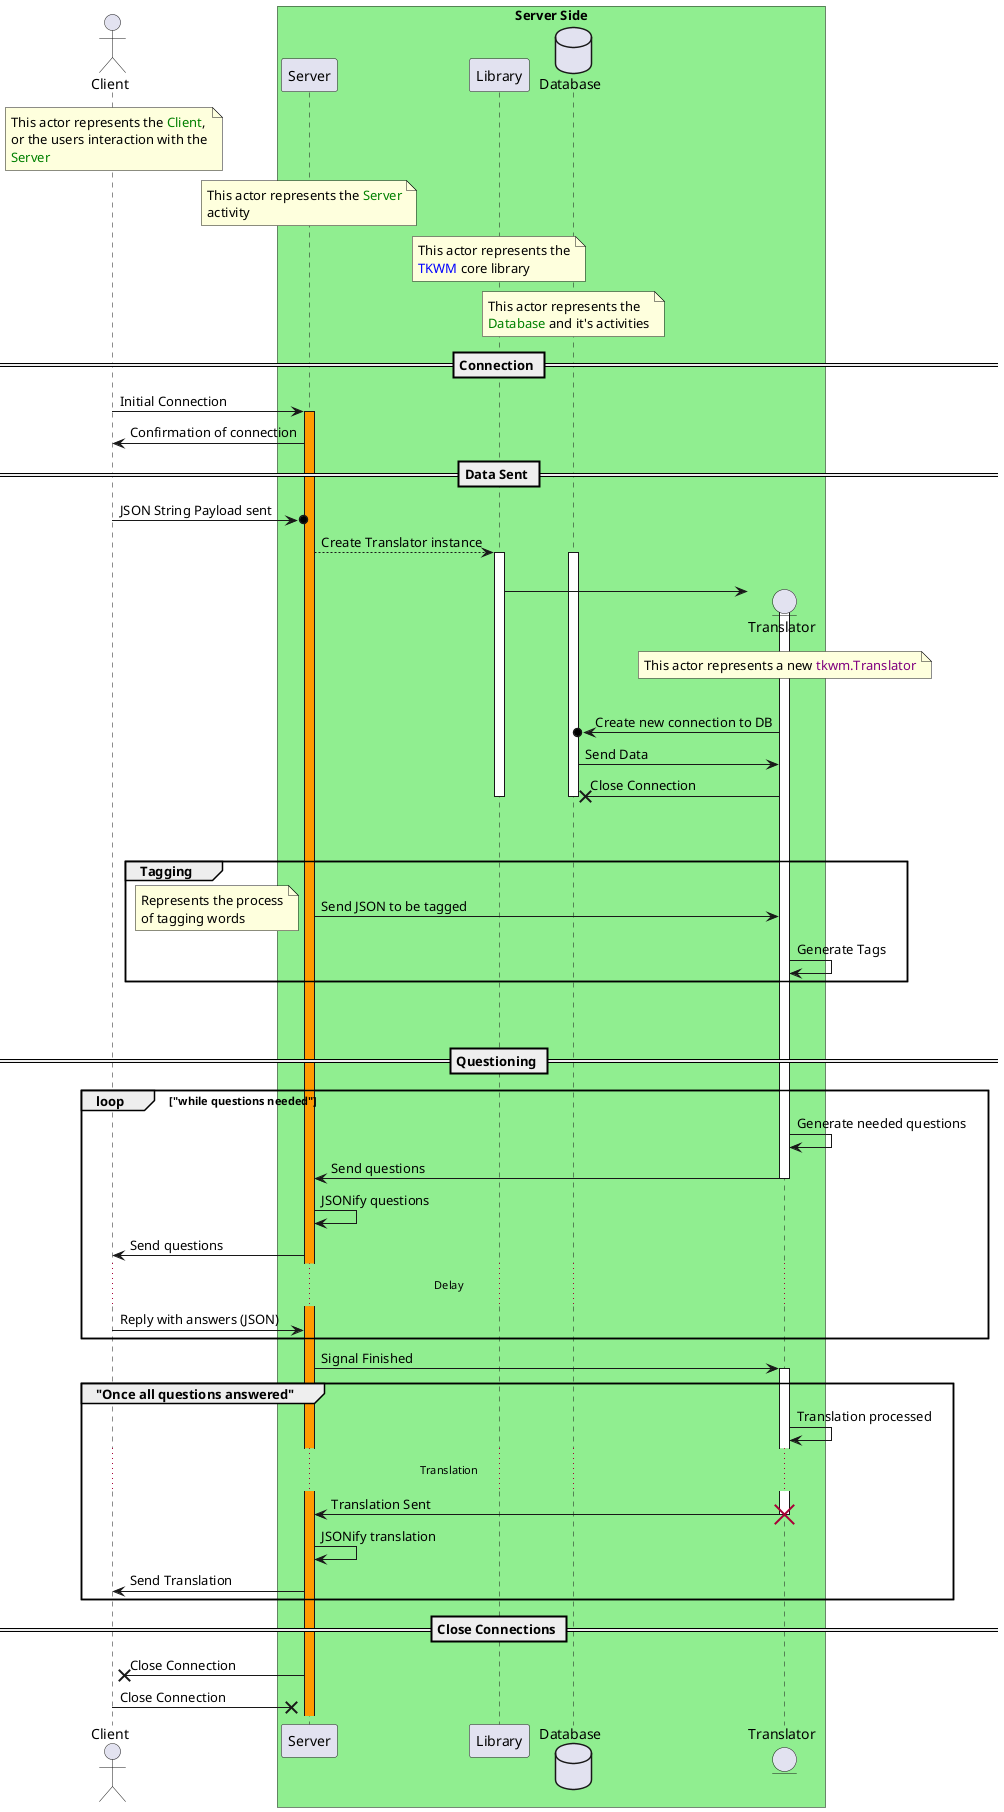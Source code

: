 @startuml

actor Client
box "Server Side" #lightgreen

    participant Server
    participant Library
    database Database
/' Notes '/

note over Client
    This actor represents the <color:green>Client</color>,
    or the users interaction with the
    <color:green>Server</color>
end note

note over Server
    This actor represents the <color:green>Server</color>
    activity
end note

note over Library
    This actor represents the
    <color:blue>TKWM</color> core library
end note

note over Database
    This actor represents the
    <color:green>Database</color> and it's activities
end note

/' End Notes '/

== Connection ==
    Client -> Server: Initial Connection
    activate Server #ff9b00
    Server -> Client: Confirmation of connection
== Data Sent ==
    Client ->o Server: JSON String Payload sent
    Server --> Library: Create Translator instance
    create entity Translator
    activate Library
    activate Database
|||
    Library -> Translator

    /' Notes '/
        note over Translator
            This actor represents a new <color:purple>tkwm.Translator</color>
        end note
    /' End Notes '/

    activate Translator
|||
    Translator ->o Database : Create new connection to DB
    Database -> Translator : Send Data
    Translator ->x Database : Close Connection
|||
    deactivate Database
    deactivate Library
|||

    group Tagging

        Server -> Translator : Send JSON to be tagged
        /' Notes '/
        note left
            Represents the process
            of tagging words
        end note
        /' End Notes '/
        Translator -> Translator : Generate Tags

    end

    |||
    |||
== Questioning ==
    loop "while questions needed"

        Translator -> Translator : Generate needed questions
        Translator -> Server : Send questions
        deactivate Translator
        Server -> Server : JSONify questions


        Server -> Client : Send questions

        ... Delay ...

        Client -> Server : Reply with answers (JSON)

    end

    activate Translator

    Server -> Translator : Signal Finished

    group "Once all questions answered"

        activate Translator
        Translator -> Translator : Translation processed
        ... Translation ...
        Translator -> Server : Translation Sent
        deactivate Translator
        destroy Translator
        Server -> Server : JSONify translation
        Server -> Client : Send Translation
    end
== Close Connections ==
    Server -x Client : Close Connection
    Client -x Server : Close Connection


@enduml